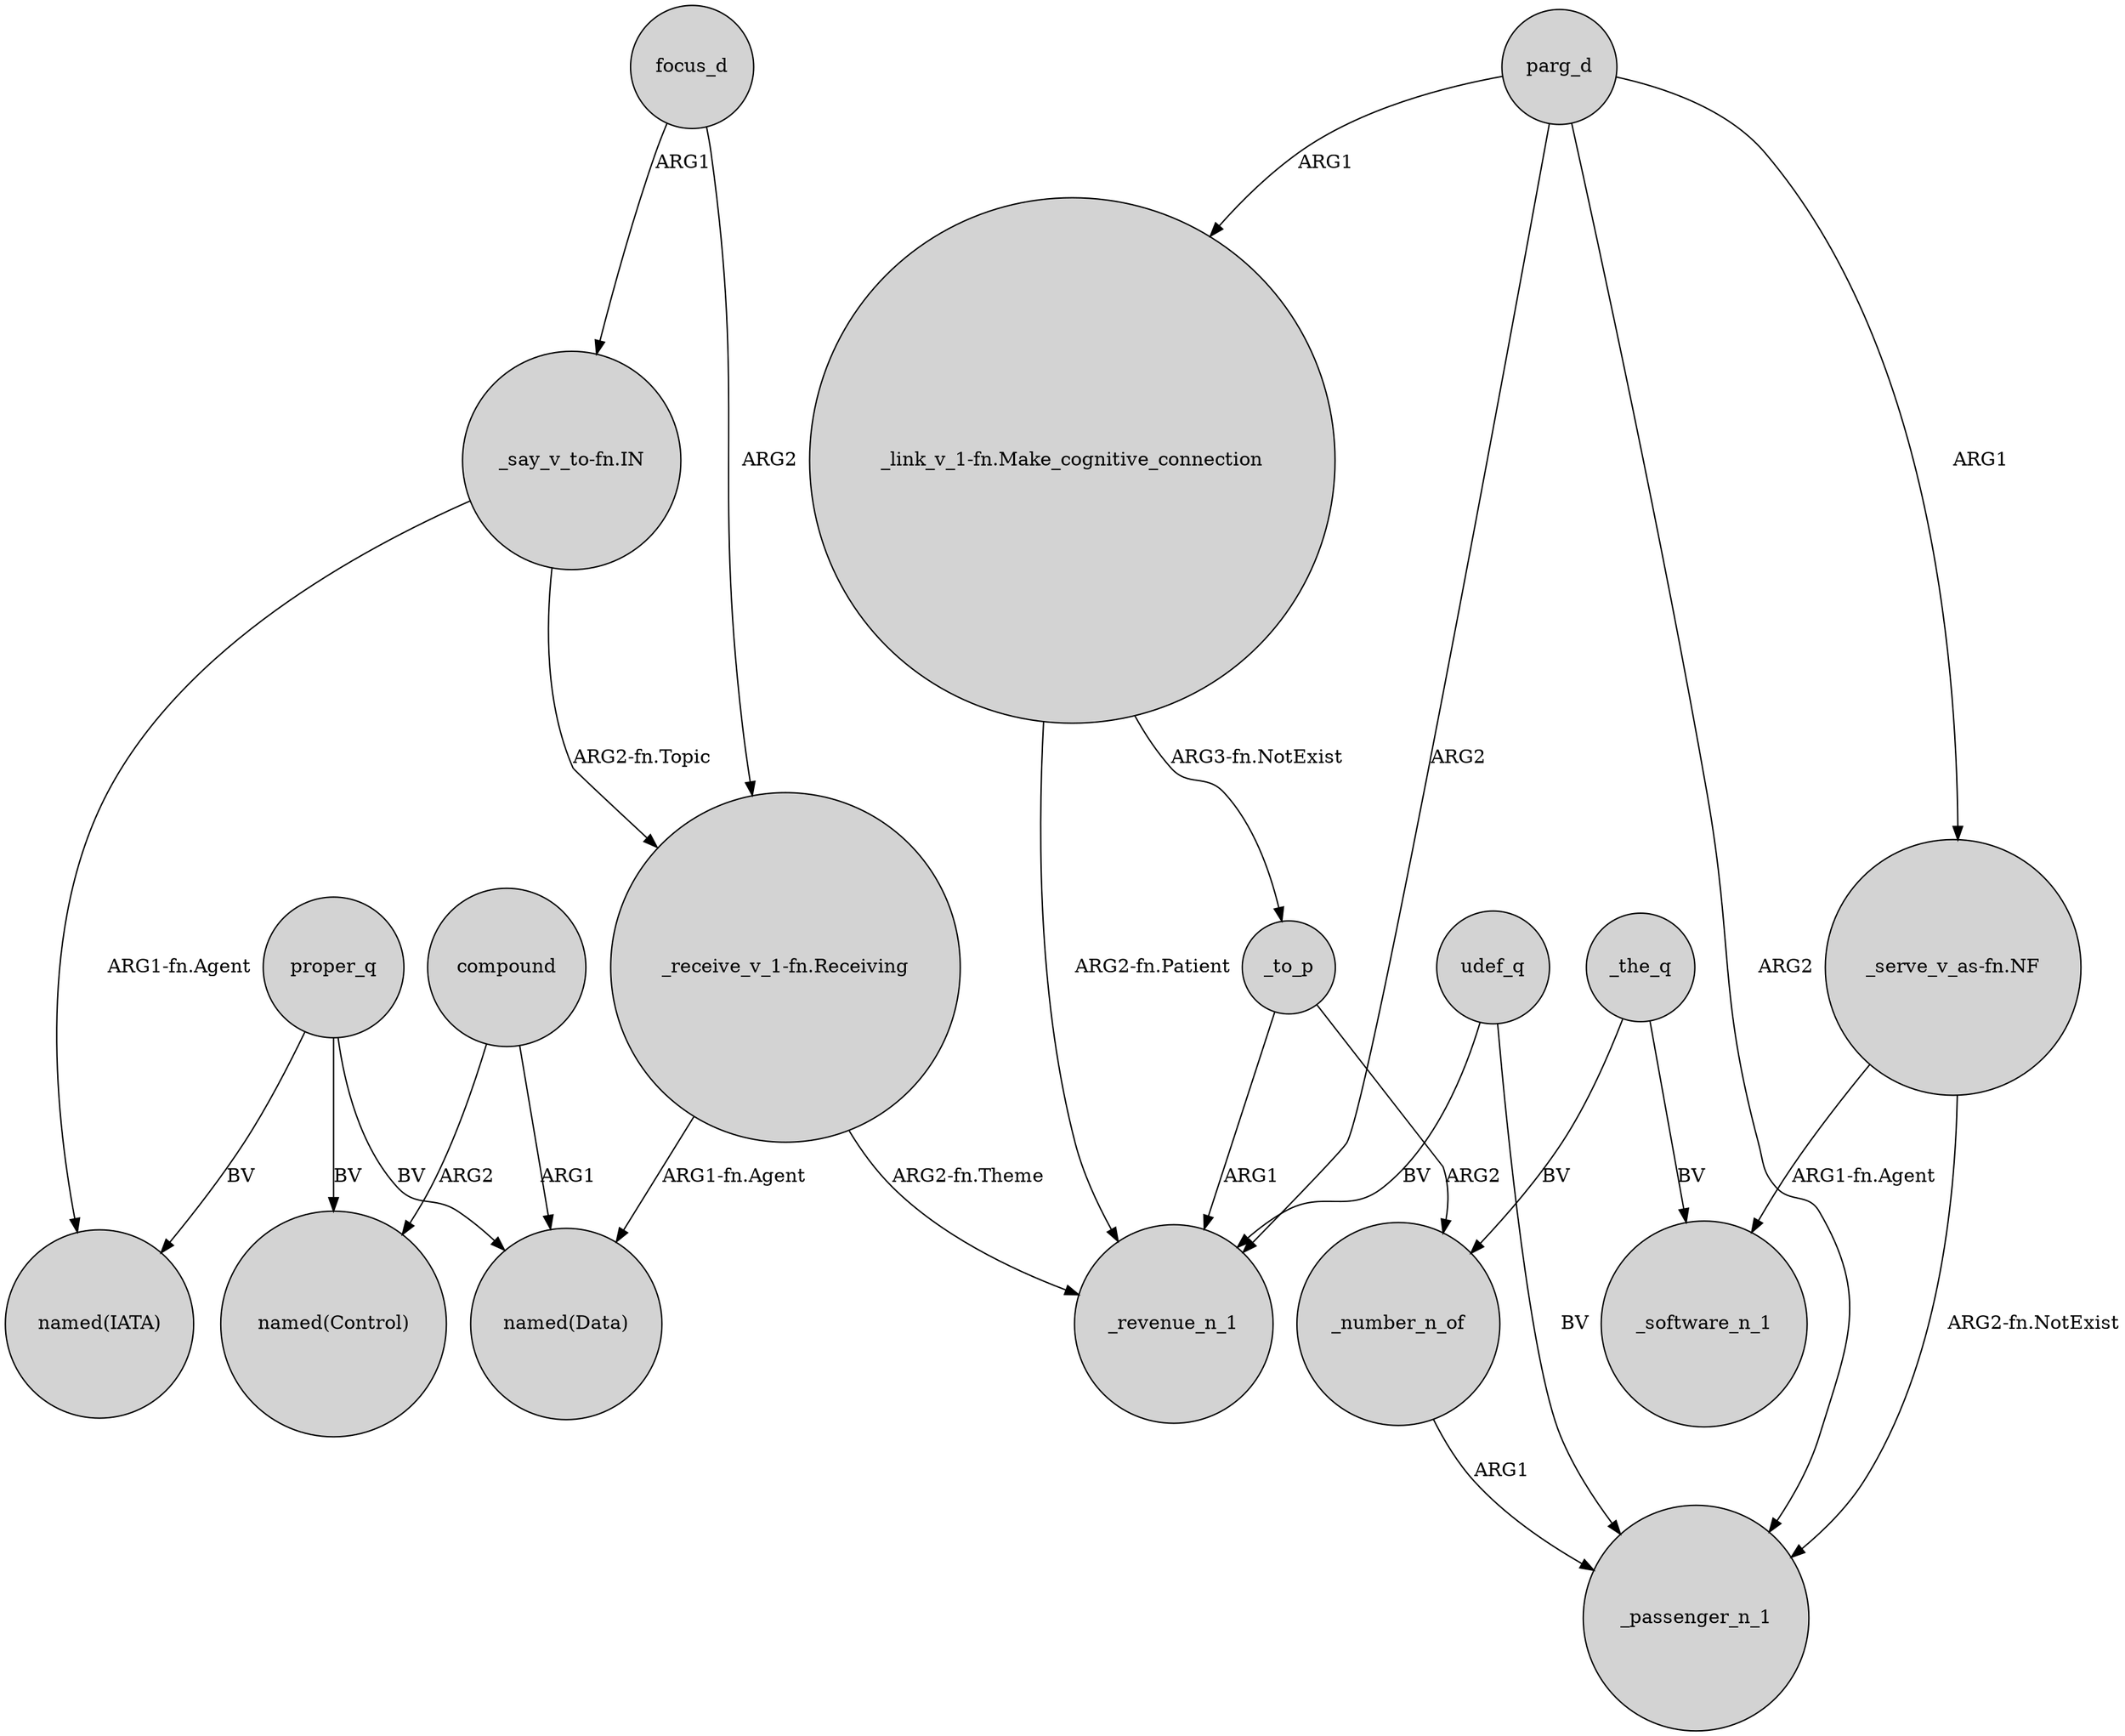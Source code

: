 digraph {
	node [shape=circle style=filled]
	"_say_v_to-fn.IN" -> "named(IATA)" [label="ARG1-fn.Agent"]
	"_say_v_to-fn.IN" -> "_receive_v_1-fn.Receiving" [label="ARG2-fn.Topic"]
	parg_d -> _revenue_n_1 [label=ARG2]
	compound -> "named(Control)" [label=ARG2]
	_to_p -> _revenue_n_1 [label=ARG1]
	"_link_v_1-fn.Make_cognitive_connection" -> _to_p [label="ARG3-fn.NotExist"]
	_the_q -> _number_n_of [label=BV]
	"_serve_v_as-fn.NF" -> _software_n_1 [label="ARG1-fn.Agent"]
	proper_q -> "named(Control)" [label=BV]
	"_serve_v_as-fn.NF" -> _passenger_n_1 [label="ARG2-fn.NotExist"]
	_number_n_of -> _passenger_n_1 [label=ARG1]
	udef_q -> _passenger_n_1 [label=BV]
	_the_q -> _software_n_1 [label=BV]
	parg_d -> "_link_v_1-fn.Make_cognitive_connection" [label=ARG1]
	parg_d -> "_serve_v_as-fn.NF" [label=ARG1]
	_to_p -> _number_n_of [label=ARG2]
	udef_q -> _revenue_n_1 [label=BV]
	parg_d -> _passenger_n_1 [label=ARG2]
	proper_q -> "named(Data)" [label=BV]
	"_receive_v_1-fn.Receiving" -> _revenue_n_1 [label="ARG2-fn.Theme"]
	compound -> "named(Data)" [label=ARG1]
	"_link_v_1-fn.Make_cognitive_connection" -> _revenue_n_1 [label="ARG2-fn.Patient"]
	proper_q -> "named(IATA)" [label=BV]
	focus_d -> "_receive_v_1-fn.Receiving" [label=ARG2]
	"_receive_v_1-fn.Receiving" -> "named(Data)" [label="ARG1-fn.Agent"]
	focus_d -> "_say_v_to-fn.IN" [label=ARG1]
}
